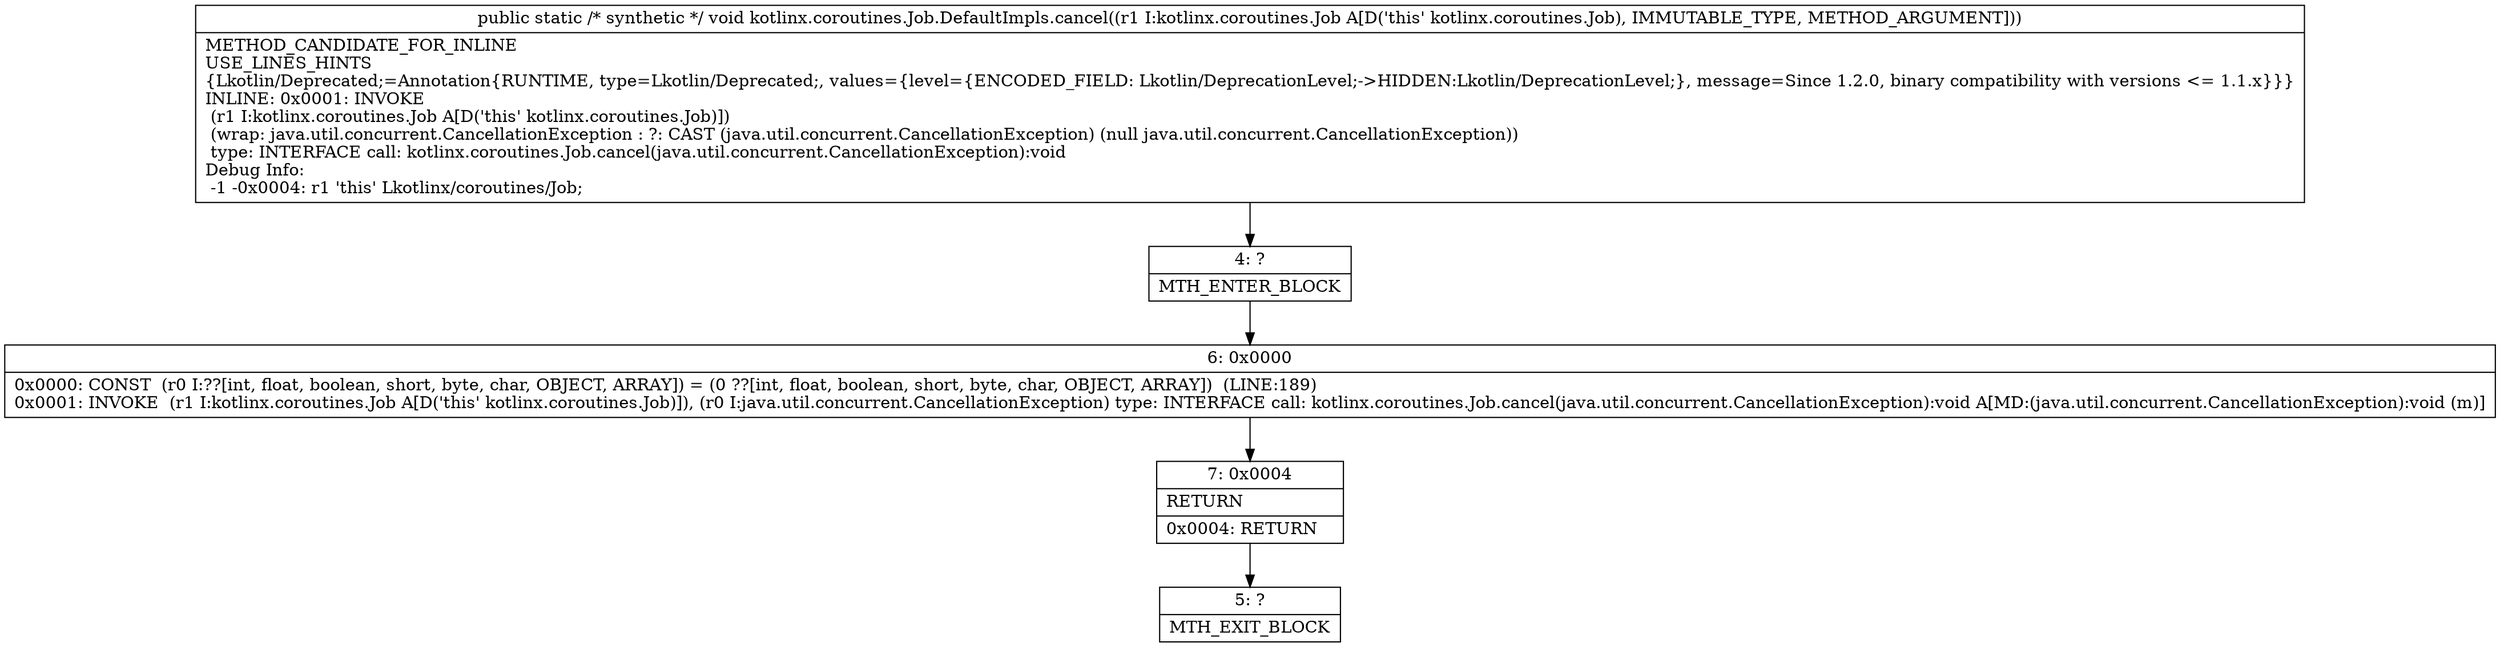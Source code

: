digraph "CFG forkotlinx.coroutines.Job.DefaultImpls.cancel(Lkotlinx\/coroutines\/Job;)V" {
Node_4 [shape=record,label="{4\:\ ?|MTH_ENTER_BLOCK\l}"];
Node_6 [shape=record,label="{6\:\ 0x0000|0x0000: CONST  (r0 I:??[int, float, boolean, short, byte, char, OBJECT, ARRAY]) = (0 ??[int, float, boolean, short, byte, char, OBJECT, ARRAY])  (LINE:189)\l0x0001: INVOKE  (r1 I:kotlinx.coroutines.Job A[D('this' kotlinx.coroutines.Job)]), (r0 I:java.util.concurrent.CancellationException) type: INTERFACE call: kotlinx.coroutines.Job.cancel(java.util.concurrent.CancellationException):void A[MD:(java.util.concurrent.CancellationException):void (m)]\l}"];
Node_7 [shape=record,label="{7\:\ 0x0004|RETURN\l|0x0004: RETURN   \l}"];
Node_5 [shape=record,label="{5\:\ ?|MTH_EXIT_BLOCK\l}"];
MethodNode[shape=record,label="{public static \/* synthetic *\/ void kotlinx.coroutines.Job.DefaultImpls.cancel((r1 I:kotlinx.coroutines.Job A[D('this' kotlinx.coroutines.Job), IMMUTABLE_TYPE, METHOD_ARGUMENT]))  | METHOD_CANDIDATE_FOR_INLINE\lUSE_LINES_HINTS\l\{Lkotlin\/Deprecated;=Annotation\{RUNTIME, type=Lkotlin\/Deprecated;, values=\{level=\{ENCODED_FIELD: Lkotlin\/DeprecationLevel;\-\>HIDDEN:Lkotlin\/DeprecationLevel;\}, message=Since 1.2.0, binary compatibility with versions \<= 1.1.x\}\}\}\lINLINE: 0x0001: INVOKE  \l  (r1 I:kotlinx.coroutines.Job A[D('this' kotlinx.coroutines.Job)])\l  (wrap: java.util.concurrent.CancellationException : ?: CAST (java.util.concurrent.CancellationException) (null java.util.concurrent.CancellationException))\l type: INTERFACE call: kotlinx.coroutines.Job.cancel(java.util.concurrent.CancellationException):void\lDebug Info:\l  \-1 \-0x0004: r1 'this' Lkotlinx\/coroutines\/Job;\l}"];
MethodNode -> Node_4;Node_4 -> Node_6;
Node_6 -> Node_7;
Node_7 -> Node_5;
}

